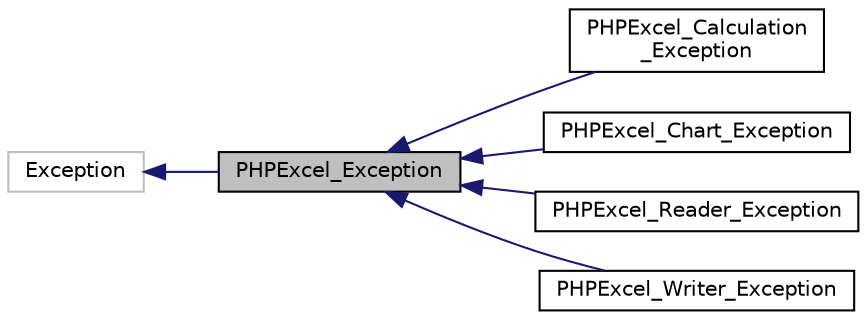 digraph "PHPExcel_Exception"
{
  edge [fontname="Helvetica",fontsize="10",labelfontname="Helvetica",labelfontsize="10"];
  node [fontname="Helvetica",fontsize="10",shape=record];
  rankdir="LR";
  Node0 [label="PHPExcel_Exception",height=0.2,width=0.4,color="black", fillcolor="grey75", style="filled", fontcolor="black"];
  Node1 -> Node0 [dir="back",color="midnightblue",fontsize="10",style="solid",fontname="Helvetica"];
  Node1 [label="Exception",height=0.2,width=0.4,color="grey75", fillcolor="white", style="filled"];
  Node0 -> Node2 [dir="back",color="midnightblue",fontsize="10",style="solid",fontname="Helvetica"];
  Node2 [label="PHPExcel_Calculation\l_Exception",height=0.2,width=0.4,color="black", fillcolor="white", style="filled",URL="$class_p_h_p_excel___calculation___exception.html"];
  Node0 -> Node3 [dir="back",color="midnightblue",fontsize="10",style="solid",fontname="Helvetica"];
  Node3 [label="PHPExcel_Chart_Exception",height=0.2,width=0.4,color="black", fillcolor="white", style="filled",URL="$class_p_h_p_excel___chart___exception.html"];
  Node0 -> Node4 [dir="back",color="midnightblue",fontsize="10",style="solid",fontname="Helvetica"];
  Node4 [label="PHPExcel_Reader_Exception",height=0.2,width=0.4,color="black", fillcolor="white", style="filled",URL="$class_p_h_p_excel___reader___exception.html"];
  Node0 -> Node5 [dir="back",color="midnightblue",fontsize="10",style="solid",fontname="Helvetica"];
  Node5 [label="PHPExcel_Writer_Exception",height=0.2,width=0.4,color="black", fillcolor="white", style="filled",URL="$class_p_h_p_excel___writer___exception.html"];
}
